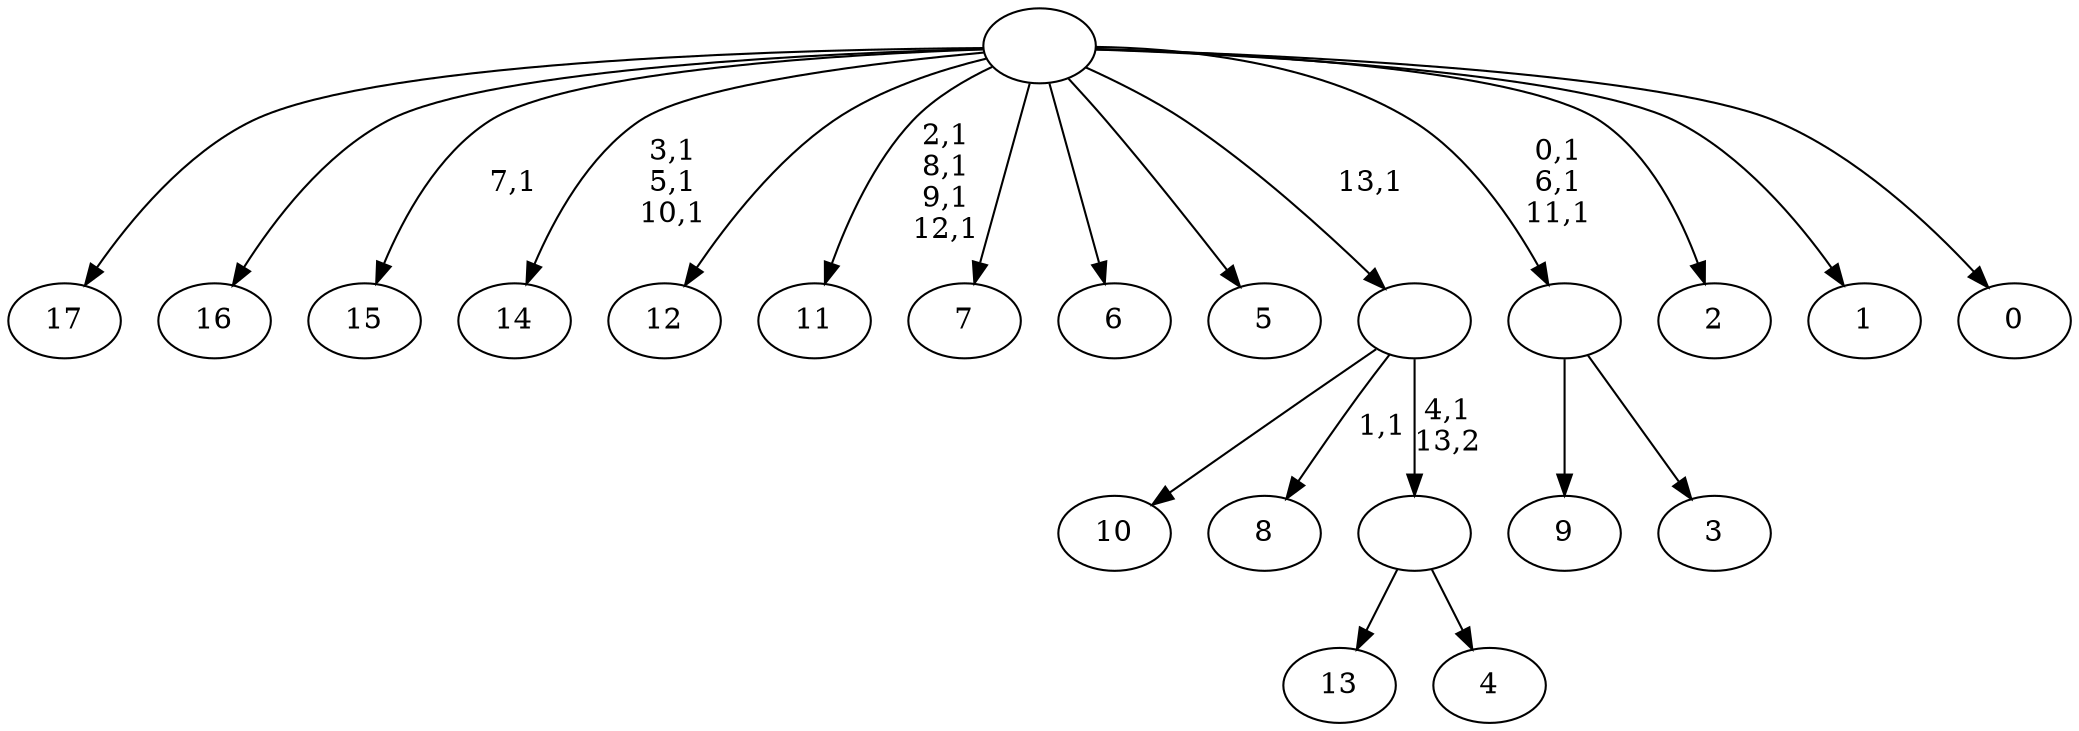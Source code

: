 digraph T {
	32 [label="17"]
	31 [label="16"]
	30 [label="15"]
	28 [label="14"]
	24 [label="13"]
	23 [label="12"]
	22 [label="11"]
	17 [label="10"]
	16 [label="9"]
	15 [label="8"]
	13 [label="7"]
	12 [label="6"]
	11 [label="5"]
	10 [label="4"]
	9 [label=""]
	8 [label=""]
	7 [label="3"]
	6 [label=""]
	3 [label="2"]
	2 [label="1"]
	1 [label="0"]
	0 [label=""]
	9 -> 24 [label=""]
	9 -> 10 [label=""]
	8 -> 15 [label="1,1"]
	8 -> 17 [label=""]
	8 -> 9 [label="4,1\n13,2"]
	6 -> 16 [label=""]
	6 -> 7 [label=""]
	0 -> 6 [label="0,1\n6,1\n11,1"]
	0 -> 22 [label="2,1\n8,1\n9,1\n12,1"]
	0 -> 28 [label="3,1\n5,1\n10,1"]
	0 -> 30 [label="7,1"]
	0 -> 32 [label=""]
	0 -> 31 [label=""]
	0 -> 23 [label=""]
	0 -> 13 [label=""]
	0 -> 12 [label=""]
	0 -> 11 [label=""]
	0 -> 8 [label="13,1"]
	0 -> 3 [label=""]
	0 -> 2 [label=""]
	0 -> 1 [label=""]
}
